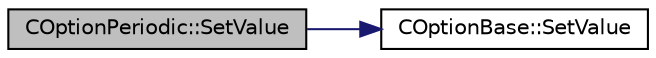 digraph "COptionPeriodic::SetValue"
{
 // LATEX_PDF_SIZE
  edge [fontname="Helvetica",fontsize="10",labelfontname="Helvetica",labelfontsize="10"];
  node [fontname="Helvetica",fontsize="10",shape=record];
  rankdir="LR";
  Node1 [label="COptionPeriodic::SetValue",height=0.2,width=0.4,color="black", fillcolor="grey75", style="filled", fontcolor="black",tooltip=" "];
  Node1 -> Node2 [color="midnightblue",fontsize="10",style="solid",fontname="Helvetica"];
  Node2 [label="COptionBase::SetValue",height=0.2,width=0.4,color="black", fillcolor="white", style="filled",URL="$classCOptionBase.html#af1fdb6f6d4b9217832b93fade86ba592",tooltip=" "];
}
